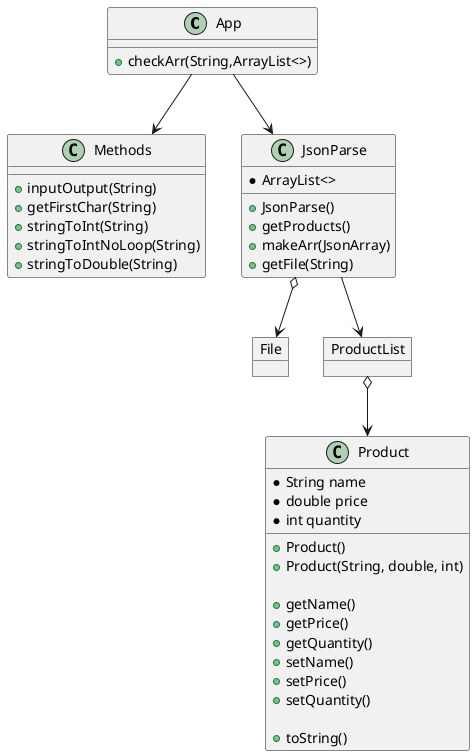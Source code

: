 @startuml
'https://plantuml.com/class-diagram

class App {
    +checkArr(String,ArrayList<>)
}
class Methods{
    +inputOutput(String)
    +getFirstChar(String)
    +stringToInt(String)
    +stringToIntNoLoop(String)
    +stringToDouble(String)

}
class JsonParse {
    *ArrayList<>

    +JsonParse()
    +getProducts()
    +makeArr(JsonArray)
    +getFile(String)
}

class Product {
    *String name
    *double price
    *int quantity

    +Product()
    +Product(String, double, int)

    +getName()
    +getPrice()
    +getQuantity()
    +setName()
    +setPrice()
    +setQuantity()

    +toString()

}
object File
object ProductList

App --> Methods
App --> JsonParse
JsonParse o--> File
JsonParse --> ProductList
ProductList o--> Product

@enduml